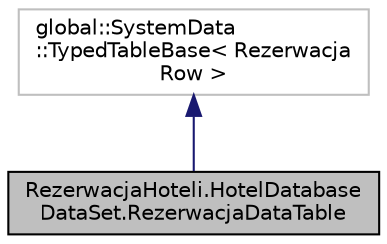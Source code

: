 digraph "RezerwacjaHoteli.HotelDatabaseDataSet.RezerwacjaDataTable"
{
  edge [fontname="Helvetica",fontsize="10",labelfontname="Helvetica",labelfontsize="10"];
  node [fontname="Helvetica",fontsize="10",shape=record];
  Node2 [label="RezerwacjaHoteli.HotelDatabase\lDataSet.RezerwacjaDataTable",height=0.2,width=0.4,color="black", fillcolor="grey75", style="filled", fontcolor="black"];
  Node3 -> Node2 [dir="back",color="midnightblue",fontsize="10",style="solid",fontname="Helvetica"];
  Node3 [label="global::SystemData\l::TypedTableBase\< Rezerwacja\lRow \>",height=0.2,width=0.4,color="grey75", fillcolor="white", style="filled"];
}
